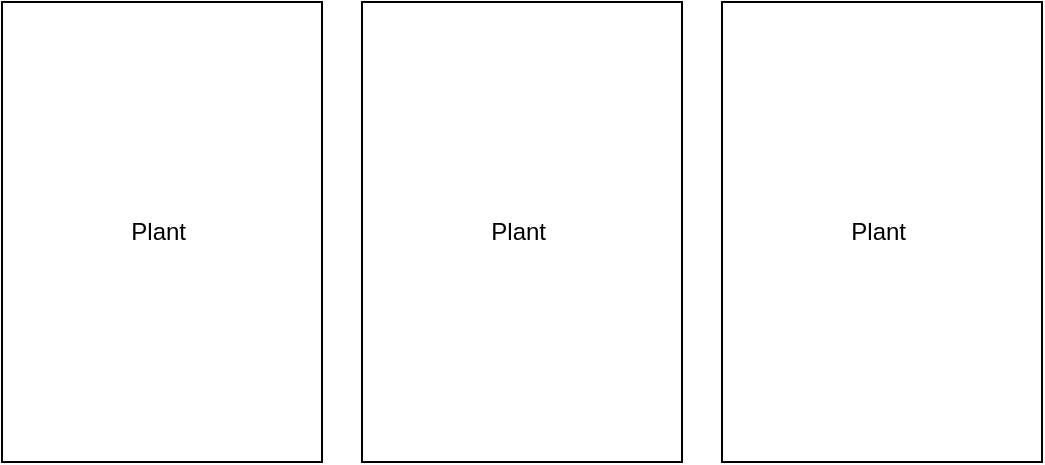<mxfile>
    <diagram id="YSO1k5B5jH2_3D_pVGKF" name="Page-1">
        <mxGraphModel dx="478" dy="441" grid="1" gridSize="10" guides="1" tooltips="1" connect="1" arrows="1" fold="1" page="1" pageScale="1" pageWidth="1654" pageHeight="1169" math="0" shadow="0">
            <root>
                <mxCell id="0"/>
                <mxCell id="1" parent="0"/>
                <mxCell id="2" value="Plant&amp;nbsp;" style="rounded=0;whiteSpace=wrap;html=1;" vertex="1" parent="1">
                    <mxGeometry x="140" y="90" width="160" height="230" as="geometry"/>
                </mxCell>
                <mxCell id="3" value="Plant&amp;nbsp;" style="rounded=0;whiteSpace=wrap;html=1;" vertex="1" parent="1">
                    <mxGeometry x="320" y="90" width="160" height="230" as="geometry"/>
                </mxCell>
                <mxCell id="4" value="Plant&amp;nbsp;" style="rounded=0;whiteSpace=wrap;html=1;" vertex="1" parent="1">
                    <mxGeometry x="500" y="90" width="160" height="230" as="geometry"/>
                </mxCell>
            </root>
        </mxGraphModel>
    </diagram>
</mxfile>